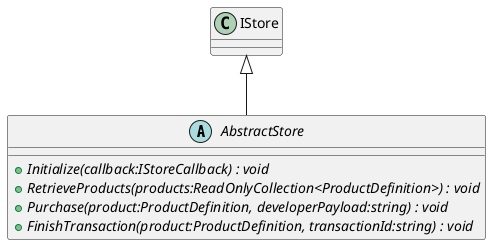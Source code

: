 @startuml
abstract class AbstractStore {
    + {abstract} Initialize(callback:IStoreCallback) : void
    + {abstract} RetrieveProducts(products:ReadOnlyCollection<ProductDefinition>) : void
    + {abstract} Purchase(product:ProductDefinition, developerPayload:string) : void
    + {abstract} FinishTransaction(product:ProductDefinition, transactionId:string) : void
}
IStore <|-- AbstractStore
@enduml
